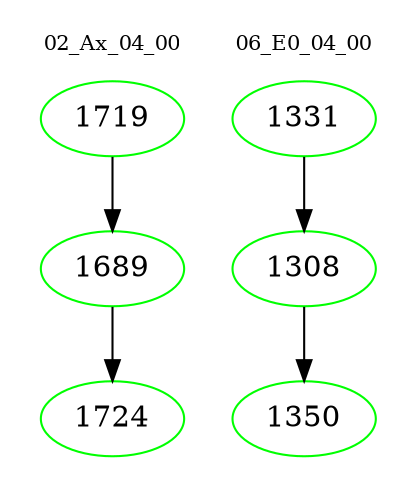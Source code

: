 digraph{
subgraph cluster_0 {
color = white
label = "02_Ax_04_00";
fontsize=10;
T0_1719 [label="1719", color="green"]
T0_1719 -> T0_1689 [color="black"]
T0_1689 [label="1689", color="green"]
T0_1689 -> T0_1724 [color="black"]
T0_1724 [label="1724", color="green"]
}
subgraph cluster_1 {
color = white
label = "06_E0_04_00";
fontsize=10;
T1_1331 [label="1331", color="green"]
T1_1331 -> T1_1308 [color="black"]
T1_1308 [label="1308", color="green"]
T1_1308 -> T1_1350 [color="black"]
T1_1350 [label="1350", color="green"]
}
}
